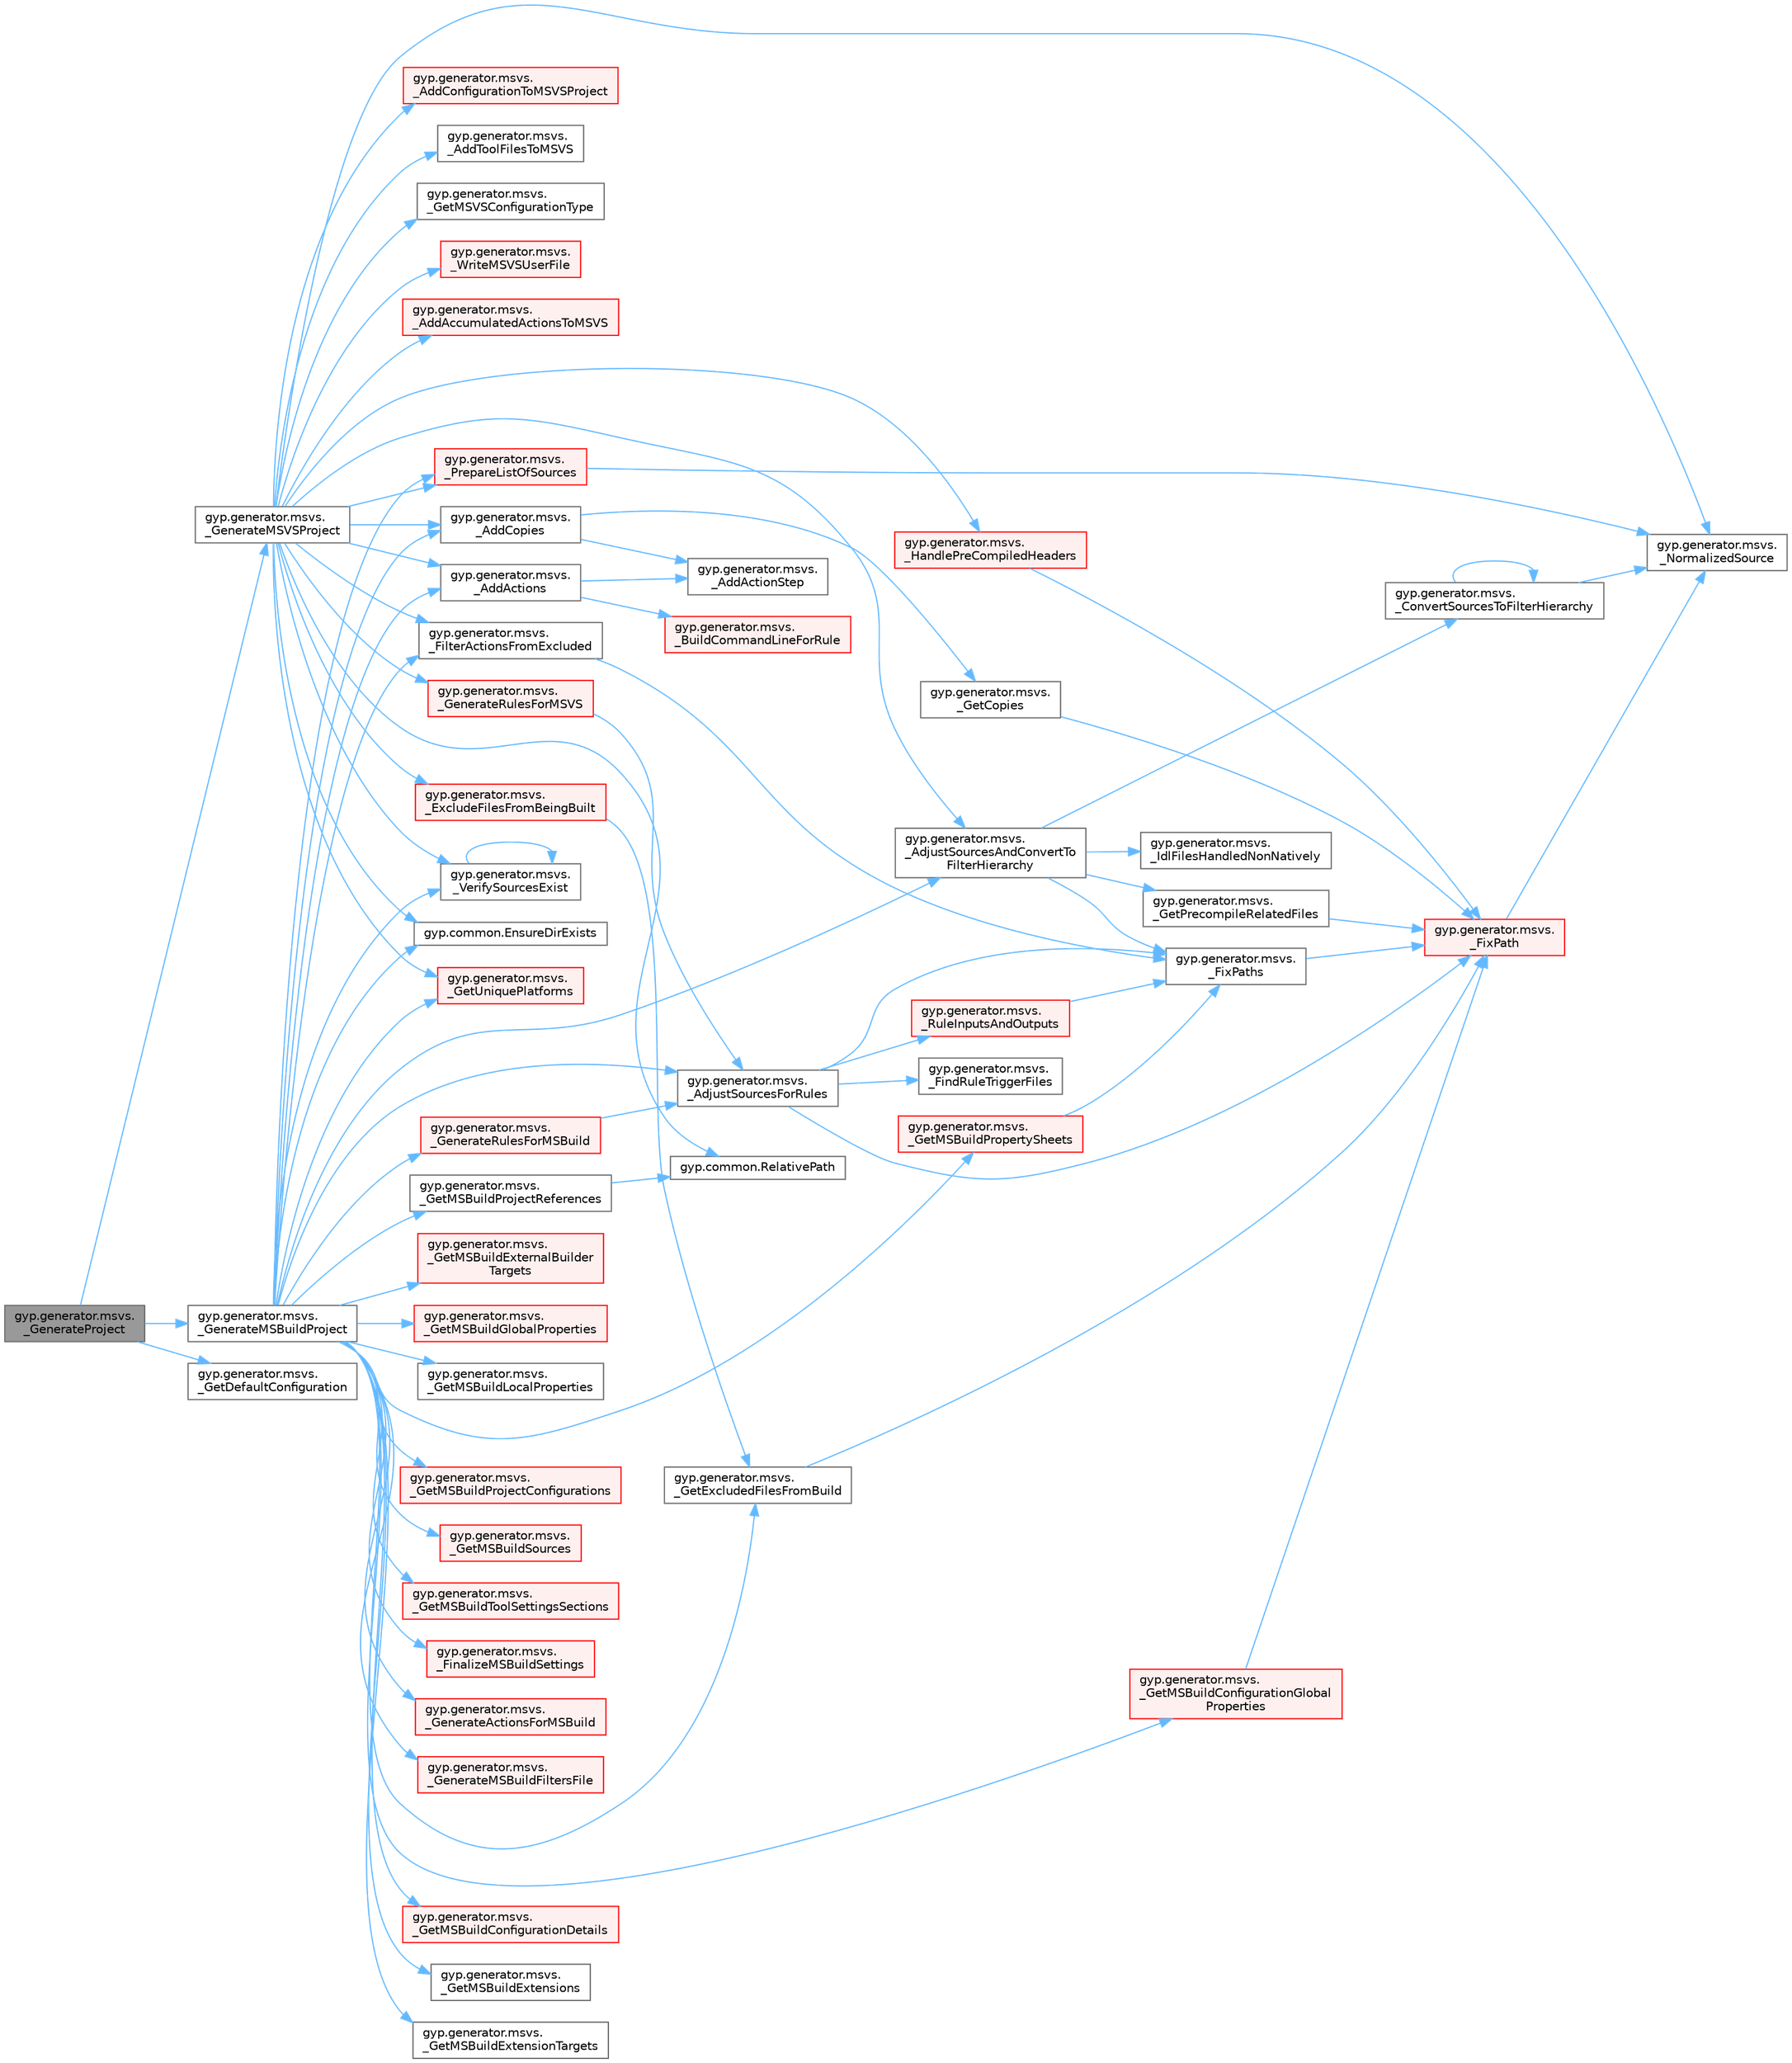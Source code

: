 digraph "gyp.generator.msvs._GenerateProject"
{
 // LATEX_PDF_SIZE
  bgcolor="transparent";
  edge [fontname=Helvetica,fontsize=10,labelfontname=Helvetica,labelfontsize=10];
  node [fontname=Helvetica,fontsize=10,shape=box,height=0.2,width=0.4];
  rankdir="LR";
  Node1 [id="Node000001",label="gyp.generator.msvs.\l_GenerateProject",height=0.2,width=0.4,color="gray40", fillcolor="grey60", style="filled", fontcolor="black",tooltip=" "];
  Node1 -> Node2 [id="edge1_Node000001_Node000002",color="steelblue1",style="solid",tooltip=" "];
  Node2 [id="Node000002",label="gyp.generator.msvs.\l_GenerateMSBuildProject",height=0.2,width=0.4,color="grey40", fillcolor="white", style="filled",URL="$namespacegyp_1_1generator_1_1msvs.html#aeb1077579205b1c7411346014477ad84",tooltip=" "];
  Node2 -> Node3 [id="edge2_Node000002_Node000003",color="steelblue1",style="solid",tooltip=" "];
  Node3 [id="Node000003",label="gyp.generator.msvs.\l_AddActions",height=0.2,width=0.4,color="grey40", fillcolor="white", style="filled",URL="$namespacegyp_1_1generator_1_1msvs.html#af53f258fd96281947a8ffca524de72c3",tooltip=" "];
  Node3 -> Node4 [id="edge3_Node000003_Node000004",color="steelblue1",style="solid",tooltip=" "];
  Node4 [id="Node000004",label="gyp.generator.msvs.\l_AddActionStep",height=0.2,width=0.4,color="grey40", fillcolor="white", style="filled",URL="$namespacegyp_1_1generator_1_1msvs.html#abcda763ba7e13795096a8b9498a5b2a2",tooltip=" "];
  Node3 -> Node5 [id="edge4_Node000003_Node000005",color="steelblue1",style="solid",tooltip=" "];
  Node5 [id="Node000005",label="gyp.generator.msvs.\l_BuildCommandLineForRule",height=0.2,width=0.4,color="red", fillcolor="#FFF0F0", style="filled",URL="$namespacegyp_1_1generator_1_1msvs.html#a9e3e350b064512f7865c75aadb99363b",tooltip=" "];
  Node2 -> Node10 [id="edge5_Node000002_Node000010",color="steelblue1",style="solid",tooltip=" "];
  Node10 [id="Node000010",label="gyp.generator.msvs.\l_AddCopies",height=0.2,width=0.4,color="grey40", fillcolor="white", style="filled",URL="$namespacegyp_1_1generator_1_1msvs.html#acbd46fbec39458c454fcd6f0ef98e019",tooltip=" "];
  Node10 -> Node4 [id="edge6_Node000010_Node000004",color="steelblue1",style="solid",tooltip=" "];
  Node10 -> Node11 [id="edge7_Node000010_Node000011",color="steelblue1",style="solid",tooltip=" "];
  Node11 [id="Node000011",label="gyp.generator.msvs.\l_GetCopies",height=0.2,width=0.4,color="grey40", fillcolor="white", style="filled",URL="$namespacegyp_1_1generator_1_1msvs.html#a5853ca36178846735c15c20311713233",tooltip=" "];
  Node11 -> Node7 [id="edge8_Node000011_Node000007",color="steelblue1",style="solid",tooltip=" "];
  Node7 [id="Node000007",label="gyp.generator.msvs.\l_FixPath",height=0.2,width=0.4,color="red", fillcolor="#FFF0F0", style="filled",URL="$namespacegyp_1_1generator_1_1msvs.html#a706c592f67f43ac8e8e1f0573f747e13",tooltip=" "];
  Node7 -> Node9 [id="edge9_Node000007_Node000009",color="steelblue1",style="solid",tooltip=" "];
  Node9 [id="Node000009",label="gyp.generator.msvs.\l_NormalizedSource",height=0.2,width=0.4,color="grey40", fillcolor="white", style="filled",URL="$namespacegyp_1_1generator_1_1msvs.html#aaa41e8e158a65fd9c8484eec2d48c72d",tooltip=" "];
  Node2 -> Node12 [id="edge10_Node000002_Node000012",color="steelblue1",style="solid",tooltip=" "];
  Node12 [id="Node000012",label="gyp.generator.msvs.\l_AdjustSourcesAndConvertTo\lFilterHierarchy",height=0.2,width=0.4,color="grey40", fillcolor="white", style="filled",URL="$namespacegyp_1_1generator_1_1msvs.html#ab16b2be7323bc19e0f170632e8e32afb",tooltip=" "];
  Node12 -> Node13 [id="edge11_Node000012_Node000013",color="steelblue1",style="solid",tooltip=" "];
  Node13 [id="Node000013",label="gyp.generator.msvs.\l_ConvertSourcesToFilterHierarchy",height=0.2,width=0.4,color="grey40", fillcolor="white", style="filled",URL="$namespacegyp_1_1generator_1_1msvs.html#a7f48e426761df362fae7b62bfde2d60e",tooltip=" "];
  Node13 -> Node13 [id="edge12_Node000013_Node000013",color="steelblue1",style="solid",tooltip=" "];
  Node13 -> Node9 [id="edge13_Node000013_Node000009",color="steelblue1",style="solid",tooltip=" "];
  Node12 -> Node14 [id="edge14_Node000012_Node000014",color="steelblue1",style="solid",tooltip=" "];
  Node14 [id="Node000014",label="gyp.generator.msvs.\l_FixPaths",height=0.2,width=0.4,color="grey40", fillcolor="white", style="filled",URL="$namespacegyp_1_1generator_1_1msvs.html#abe0103864b6f70b3c1ab25521cb1f1d0",tooltip=" "];
  Node14 -> Node7 [id="edge15_Node000014_Node000007",color="steelblue1",style="solid",tooltip=" "];
  Node12 -> Node15 [id="edge16_Node000012_Node000015",color="steelblue1",style="solid",tooltip=" "];
  Node15 [id="Node000015",label="gyp.generator.msvs.\l_GetPrecompileRelatedFiles",height=0.2,width=0.4,color="grey40", fillcolor="white", style="filled",URL="$namespacegyp_1_1generator_1_1msvs.html#aec9374070b04ddab2788204cff916790",tooltip=" "];
  Node15 -> Node7 [id="edge17_Node000015_Node000007",color="steelblue1",style="solid",tooltip=" "];
  Node12 -> Node16 [id="edge18_Node000012_Node000016",color="steelblue1",style="solid",tooltip=" "];
  Node16 [id="Node000016",label="gyp.generator.msvs.\l_IdlFilesHandledNonNatively",height=0.2,width=0.4,color="grey40", fillcolor="white", style="filled",URL="$namespacegyp_1_1generator_1_1msvs.html#a07e3a07a8e87165e27e142554cd3f88f",tooltip=" "];
  Node2 -> Node17 [id="edge19_Node000002_Node000017",color="steelblue1",style="solid",tooltip=" "];
  Node17 [id="Node000017",label="gyp.generator.msvs.\l_AdjustSourcesForRules",height=0.2,width=0.4,color="grey40", fillcolor="white", style="filled",URL="$namespacegyp_1_1generator_1_1msvs.html#a5dbb1dc3aadc8929bfb48430fa5c7f8c",tooltip=" "];
  Node17 -> Node18 [id="edge20_Node000017_Node000018",color="steelblue1",style="solid",tooltip=" "];
  Node18 [id="Node000018",label="gyp.generator.msvs.\l_FindRuleTriggerFiles",height=0.2,width=0.4,color="grey40", fillcolor="white", style="filled",URL="$namespacegyp_1_1generator_1_1msvs.html#a57f74e9d53477c44ae21bed5c7b06930",tooltip=" "];
  Node17 -> Node7 [id="edge21_Node000017_Node000007",color="steelblue1",style="solid",tooltip=" "];
  Node17 -> Node14 [id="edge22_Node000017_Node000014",color="steelblue1",style="solid",tooltip=" "];
  Node17 -> Node19 [id="edge23_Node000017_Node000019",color="steelblue1",style="solid",tooltip=" "];
  Node19 [id="Node000019",label="gyp.generator.msvs.\l_RuleInputsAndOutputs",height=0.2,width=0.4,color="red", fillcolor="#FFF0F0", style="filled",URL="$namespacegyp_1_1generator_1_1msvs.html#a407ec9312af202a2c8cd9b5d67e8264b",tooltip=" "];
  Node19 -> Node14 [id="edge24_Node000019_Node000014",color="steelblue1",style="solid",tooltip=" "];
  Node2 -> Node21 [id="edge25_Node000002_Node000021",color="steelblue1",style="solid",tooltip=" "];
  Node21 [id="Node000021",label="gyp.generator.msvs.\l_FilterActionsFromExcluded",height=0.2,width=0.4,color="grey40", fillcolor="white", style="filled",URL="$namespacegyp_1_1generator_1_1msvs.html#aaa8857e6fa22b25e432c3fca3774b7c6",tooltip=" "];
  Node21 -> Node14 [id="edge26_Node000021_Node000014",color="steelblue1",style="solid",tooltip=" "];
  Node2 -> Node22 [id="edge27_Node000002_Node000022",color="steelblue1",style="solid",tooltip=" "];
  Node22 [id="Node000022",label="gyp.generator.msvs.\l_FinalizeMSBuildSettings",height=0.2,width=0.4,color="red", fillcolor="#FFF0F0", style="filled",URL="$namespacegyp_1_1generator_1_1msvs.html#a2314045affd45176cfd834b8ae2e4919",tooltip=" "];
  Node2 -> Node37 [id="edge28_Node000002_Node000037",color="steelblue1",style="solid",tooltip=" "];
  Node37 [id="Node000037",label="gyp.generator.msvs.\l_GenerateActionsForMSBuild",height=0.2,width=0.4,color="red", fillcolor="#FFF0F0", style="filled",URL="$namespacegyp_1_1generator_1_1msvs.html#acc75339ab9b8d1656aa13b9f3b771d1e",tooltip=" "];
  Node2 -> Node39 [id="edge29_Node000002_Node000039",color="steelblue1",style="solid",tooltip=" "];
  Node39 [id="Node000039",label="gyp.generator.msvs.\l_GenerateMSBuildFiltersFile",height=0.2,width=0.4,color="red", fillcolor="#FFF0F0", style="filled",URL="$namespacegyp_1_1generator_1_1msvs.html#ae7876e31201e2eb87bc6fa1749ed95c3",tooltip=" "];
  Node2 -> Node42 [id="edge30_Node000002_Node000042",color="steelblue1",style="solid",tooltip=" "];
  Node42 [id="Node000042",label="gyp.generator.msvs.\l_GenerateRulesForMSBuild",height=0.2,width=0.4,color="red", fillcolor="#FFF0F0", style="filled",URL="$namespacegyp_1_1generator_1_1msvs.html#a8445f59fefa190cfb78b34d7c638d90e",tooltip=" "];
  Node42 -> Node17 [id="edge31_Node000042_Node000017",color="steelblue1",style="solid",tooltip=" "];
  Node2 -> Node50 [id="edge32_Node000002_Node000050",color="steelblue1",style="solid",tooltip=" "];
  Node50 [id="Node000050",label="gyp.generator.msvs.\l_GetExcludedFilesFromBuild",height=0.2,width=0.4,color="grey40", fillcolor="white", style="filled",URL="$namespacegyp_1_1generator_1_1msvs.html#a0a4dc065cf8c132c4a482fb6e5e59a86",tooltip=" "];
  Node50 -> Node7 [id="edge33_Node000050_Node000007",color="steelblue1",style="solid",tooltip=" "];
  Node2 -> Node51 [id="edge34_Node000002_Node000051",color="steelblue1",style="solid",tooltip=" "];
  Node51 [id="Node000051",label="gyp.generator.msvs.\l_GetMSBuildConfigurationDetails",height=0.2,width=0.4,color="red", fillcolor="#FFF0F0", style="filled",URL="$namespacegyp_1_1generator_1_1msvs.html#a0ba5a2fe3fd703a9f65dd1c6c60e113d",tooltip=" "];
  Node2 -> Node64 [id="edge35_Node000002_Node000064",color="steelblue1",style="solid",tooltip=" "];
  Node64 [id="Node000064",label="gyp.generator.msvs.\l_GetMSBuildConfigurationGlobal\lProperties",height=0.2,width=0.4,color="red", fillcolor="#FFF0F0", style="filled",URL="$namespacegyp_1_1generator_1_1msvs.html#abd5b8b050cf550e95eb2bc988f17c10a",tooltip=" "];
  Node64 -> Node7 [id="edge36_Node000064_Node000007",color="steelblue1",style="solid",tooltip=" "];
  Node2 -> Node66 [id="edge37_Node000002_Node000066",color="steelblue1",style="solid",tooltip=" "];
  Node66 [id="Node000066",label="gyp.generator.msvs.\l_GetMSBuildExtensions",height=0.2,width=0.4,color="grey40", fillcolor="white", style="filled",URL="$namespacegyp_1_1generator_1_1msvs.html#a912a7b27d34f0f1fcbcfbc9903703586",tooltip=" "];
  Node2 -> Node67 [id="edge38_Node000002_Node000067",color="steelblue1",style="solid",tooltip=" "];
  Node67 [id="Node000067",label="gyp.generator.msvs.\l_GetMSBuildExtensionTargets",height=0.2,width=0.4,color="grey40", fillcolor="white", style="filled",URL="$namespacegyp_1_1generator_1_1msvs.html#a2b30c3246eaa198b1f7dd258f3ad2d09",tooltip=" "];
  Node2 -> Node68 [id="edge39_Node000002_Node000068",color="steelblue1",style="solid",tooltip=" "];
  Node68 [id="Node000068",label="gyp.generator.msvs.\l_GetMSBuildExternalBuilder\lTargets",height=0.2,width=0.4,color="red", fillcolor="#FFF0F0", style="filled",URL="$namespacegyp_1_1generator_1_1msvs.html#acb56bfed7d7c1a51586eda031d8335f6",tooltip=" "];
  Node2 -> Node69 [id="edge40_Node000002_Node000069",color="steelblue1",style="solid",tooltip=" "];
  Node69 [id="Node000069",label="gyp.generator.msvs.\l_GetMSBuildGlobalProperties",height=0.2,width=0.4,color="red", fillcolor="#FFF0F0", style="filled",URL="$namespacegyp_1_1generator_1_1msvs.html#a29053332e3dd54a8776dc2dbbe287041",tooltip=" "];
  Node2 -> Node72 [id="edge41_Node000002_Node000072",color="steelblue1",style="solid",tooltip=" "];
  Node72 [id="Node000072",label="gyp.generator.msvs.\l_GetMSBuildLocalProperties",height=0.2,width=0.4,color="grey40", fillcolor="white", style="filled",URL="$namespacegyp_1_1generator_1_1msvs.html#a25b838226fcde7e887a87071b8eccf31",tooltip=" "];
  Node2 -> Node73 [id="edge42_Node000002_Node000073",color="steelblue1",style="solid",tooltip=" "];
  Node73 [id="Node000073",label="gyp.generator.msvs.\l_GetMSBuildProjectConfigurations",height=0.2,width=0.4,color="red", fillcolor="#FFF0F0", style="filled",URL="$namespacegyp_1_1generator_1_1msvs.html#a977b7d7ea2cd4350c98951315625f7f3",tooltip=" "];
  Node2 -> Node74 [id="edge43_Node000002_Node000074",color="steelblue1",style="solid",tooltip=" "];
  Node74 [id="Node000074",label="gyp.generator.msvs.\l_GetMSBuildProjectReferences",height=0.2,width=0.4,color="grey40", fillcolor="white", style="filled",URL="$namespacegyp_1_1generator_1_1msvs.html#a597777d849fe76b0a54e79d77c608cdd",tooltip=" "];
  Node74 -> Node75 [id="edge44_Node000074_Node000075",color="steelblue1",style="solid",tooltip=" "];
  Node75 [id="Node000075",label="gyp.common.RelativePath",height=0.2,width=0.4,color="grey40", fillcolor="white", style="filled",URL="$namespacegyp_1_1common.html#a8533ebdd9774c22ee7f7450c54239796",tooltip=" "];
  Node2 -> Node76 [id="edge45_Node000002_Node000076",color="steelblue1",style="solid",tooltip=" "];
  Node76 [id="Node000076",label="gyp.generator.msvs.\l_GetMSBuildPropertySheets",height=0.2,width=0.4,color="red", fillcolor="#FFF0F0", style="filled",URL="$namespacegyp_1_1generator_1_1msvs.html#a942094df7445bb2b1c33dcd7cc061643",tooltip=" "];
  Node76 -> Node14 [id="edge46_Node000076_Node000014",color="steelblue1",style="solid",tooltip=" "];
  Node2 -> Node77 [id="edge47_Node000002_Node000077",color="steelblue1",style="solid",tooltip=" "];
  Node77 [id="Node000077",label="gyp.generator.msvs.\l_GetMSBuildSources",height=0.2,width=0.4,color="red", fillcolor="#FFF0F0", style="filled",URL="$namespacegyp_1_1generator_1_1msvs.html#aefbda6539b90e41c098da8e2ca3f6611",tooltip=" "];
  Node2 -> Node80 [id="edge48_Node000002_Node000080",color="steelblue1",style="solid",tooltip=" "];
  Node80 [id="Node000080",label="gyp.generator.msvs.\l_GetMSBuildToolSettingsSections",height=0.2,width=0.4,color="red", fillcolor="#FFF0F0", style="filled",URL="$namespacegyp_1_1generator_1_1msvs.html#ac3e371a51e0d1b814da3d4618e7fe7fd",tooltip=" "];
  Node2 -> Node79 [id="edge49_Node000002_Node000079",color="steelblue1",style="solid",tooltip=" "];
  Node79 [id="Node000079",label="gyp.generator.msvs.\l_GetUniquePlatforms",height=0.2,width=0.4,color="red", fillcolor="#FFF0F0", style="filled",URL="$namespacegyp_1_1generator_1_1msvs.html#a90a25637d19d2d9c2c8495550301f38b",tooltip=" "];
  Node2 -> Node81 [id="edge50_Node000002_Node000081",color="steelblue1",style="solid",tooltip=" "];
  Node81 [id="Node000081",label="gyp.generator.msvs.\l_PrepareListOfSources",height=0.2,width=0.4,color="red", fillcolor="#FFF0F0", style="filled",URL="$namespacegyp_1_1generator_1_1msvs.html#aabd3d4c15addf0e5c2a519cfbb4382e6",tooltip=" "];
  Node81 -> Node9 [id="edge51_Node000081_Node000009",color="steelblue1",style="solid",tooltip=" "];
  Node2 -> Node83 [id="edge52_Node000002_Node000083",color="steelblue1",style="solid",tooltip=" "];
  Node83 [id="Node000083",label="gyp.generator.msvs.\l_VerifySourcesExist",height=0.2,width=0.4,color="grey40", fillcolor="white", style="filled",URL="$namespacegyp_1_1generator_1_1msvs.html#acc7d4750c80358b8459cf17b8302ad9f",tooltip=" "];
  Node83 -> Node83 [id="edge53_Node000083_Node000083",color="steelblue1",style="solid",tooltip=" "];
  Node2 -> Node84 [id="edge54_Node000002_Node000084",color="steelblue1",style="solid",tooltip=" "];
  Node84 [id="Node000084",label="gyp.common.EnsureDirExists",height=0.2,width=0.4,color="grey40", fillcolor="white", style="filled",URL="$namespacegyp_1_1common.html#a62411b7ed9f7220bb951ea26e91e4e15",tooltip=" "];
  Node1 -> Node85 [id="edge55_Node000001_Node000085",color="steelblue1",style="solid",tooltip=" "];
  Node85 [id="Node000085",label="gyp.generator.msvs.\l_GenerateMSVSProject",height=0.2,width=0.4,color="grey40", fillcolor="white", style="filled",URL="$namespacegyp_1_1generator_1_1msvs.html#a268d226163f5e4919aaec418830d5cd7",tooltip=" "];
  Node85 -> Node86 [id="edge56_Node000085_Node000086",color="steelblue1",style="solid",tooltip=" "];
  Node86 [id="Node000086",label="gyp.generator.msvs.\l_AddAccumulatedActionsToMSVS",height=0.2,width=0.4,color="red", fillcolor="#FFF0F0", style="filled",URL="$namespacegyp_1_1generator_1_1msvs.html#a47a43a4e2c9b53aed29dbff8ba562890",tooltip=" "];
  Node85 -> Node3 [id="edge57_Node000085_Node000003",color="steelblue1",style="solid",tooltip=" "];
  Node85 -> Node89 [id="edge58_Node000085_Node000089",color="steelblue1",style="solid",tooltip=" "];
  Node89 [id="Node000089",label="gyp.generator.msvs.\l_AddConfigurationToMSVSProject",height=0.2,width=0.4,color="red", fillcolor="#FFF0F0", style="filled",URL="$namespacegyp_1_1generator_1_1msvs.html#a6da5b84267bb1412fa27adac728acb95",tooltip=" "];
  Node85 -> Node10 [id="edge59_Node000085_Node000010",color="steelblue1",style="solid",tooltip=" "];
  Node85 -> Node95 [id="edge60_Node000085_Node000095",color="steelblue1",style="solid",tooltip=" "];
  Node95 [id="Node000095",label="gyp.generator.msvs.\l_AddToolFilesToMSVS",height=0.2,width=0.4,color="grey40", fillcolor="white", style="filled",URL="$namespacegyp_1_1generator_1_1msvs.html#a9149f48c5e10e98f1369d2fa2023cf8f",tooltip=" "];
  Node85 -> Node12 [id="edge61_Node000085_Node000012",color="steelblue1",style="solid",tooltip=" "];
  Node85 -> Node96 [id="edge62_Node000085_Node000096",color="steelblue1",style="solid",tooltip=" "];
  Node96 [id="Node000096",label="gyp.generator.msvs.\l_ExcludeFilesFromBeingBuilt",height=0.2,width=0.4,color="red", fillcolor="#FFF0F0", style="filled",URL="$namespacegyp_1_1generator_1_1msvs.html#a173d23ba06fa102b00d2b24308347bf5",tooltip=" "];
  Node96 -> Node50 [id="edge63_Node000096_Node000050",color="steelblue1",style="solid",tooltip=" "];
  Node85 -> Node21 [id="edge64_Node000085_Node000021",color="steelblue1",style="solid",tooltip=" "];
  Node85 -> Node97 [id="edge65_Node000085_Node000097",color="steelblue1",style="solid",tooltip=" "];
  Node97 [id="Node000097",label="gyp.generator.msvs.\l_GenerateRulesForMSVS",height=0.2,width=0.4,color="red", fillcolor="#FFF0F0", style="filled",URL="$namespacegyp_1_1generator_1_1msvs.html#a9b07d19a2a7c9cb0f97269d619326a7a",tooltip=" "];
  Node97 -> Node17 [id="edge66_Node000097_Node000017",color="steelblue1",style="solid",tooltip=" "];
  Node85 -> Node61 [id="edge67_Node000085_Node000061",color="steelblue1",style="solid",tooltip=" "];
  Node61 [id="Node000061",label="gyp.generator.msvs.\l_GetMSVSConfigurationType",height=0.2,width=0.4,color="grey40", fillcolor="white", style="filled",URL="$namespacegyp_1_1generator_1_1msvs.html#a73c5fe13c41f58f01c5296ae4977f65d",tooltip=" "];
  Node85 -> Node79 [id="edge68_Node000085_Node000079",color="steelblue1",style="solid",tooltip=" "];
  Node85 -> Node99 [id="edge69_Node000085_Node000099",color="steelblue1",style="solid",tooltip=" "];
  Node99 [id="Node000099",label="gyp.generator.msvs.\l_HandlePreCompiledHeaders",height=0.2,width=0.4,color="red", fillcolor="#FFF0F0", style="filled",URL="$namespacegyp_1_1generator_1_1msvs.html#acb28fcf8b7977e8dfbe3fb1438008e08",tooltip=" "];
  Node99 -> Node7 [id="edge70_Node000099_Node000007",color="steelblue1",style="solid",tooltip=" "];
  Node85 -> Node9 [id="edge71_Node000085_Node000009",color="steelblue1",style="solid",tooltip=" "];
  Node85 -> Node81 [id="edge72_Node000085_Node000081",color="steelblue1",style="solid",tooltip=" "];
  Node85 -> Node83 [id="edge73_Node000085_Node000083",color="steelblue1",style="solid",tooltip=" "];
  Node85 -> Node100 [id="edge74_Node000085_Node000100",color="steelblue1",style="solid",tooltip=" "];
  Node100 [id="Node000100",label="gyp.generator.msvs.\l_WriteMSVSUserFile",height=0.2,width=0.4,color="red", fillcolor="#FFF0F0", style="filled",URL="$namespacegyp_1_1generator_1_1msvs.html#a54ef3d2e2d30037a80e0eeb6c6d5e400",tooltip=" "];
  Node85 -> Node84 [id="edge75_Node000085_Node000084",color="steelblue1",style="solid",tooltip=" "];
  Node85 -> Node75 [id="edge76_Node000085_Node000075",color="steelblue1",style="solid",tooltip=" "];
  Node1 -> Node103 [id="edge77_Node000001_Node000103",color="steelblue1",style="solid",tooltip=" "];
  Node103 [id="Node000103",label="gyp.generator.msvs.\l_GetDefaultConfiguration",height=0.2,width=0.4,color="grey40", fillcolor="white", style="filled",URL="$namespacegyp_1_1generator_1_1msvs.html#a870873ff37e30f23ee16ac9856cb4814",tooltip=" "];
}
